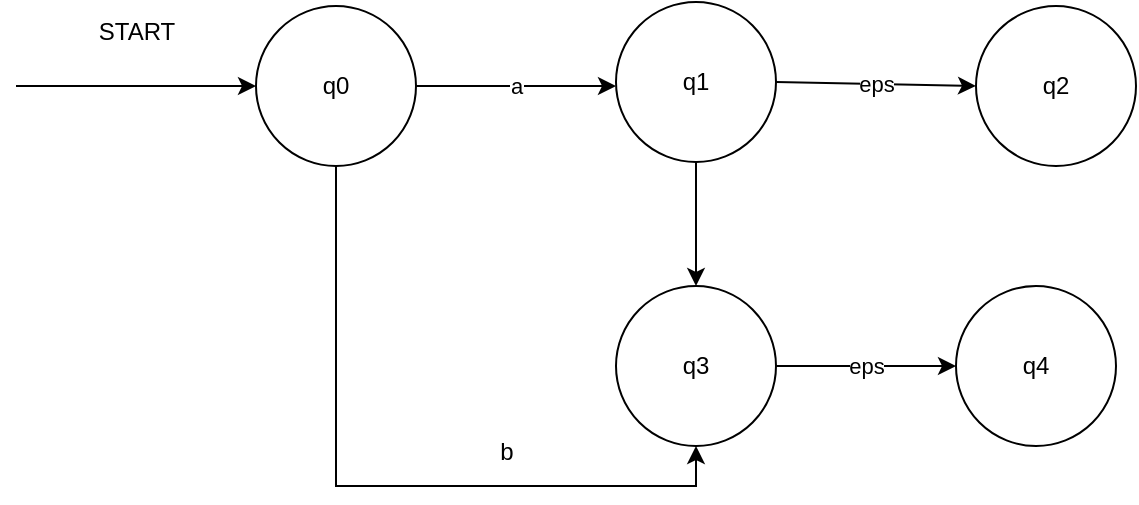 <mxfile version="26.0.16">
  <diagram name="Page-1" id="haRoowaJrmd0CztlEHsv">
    <mxGraphModel dx="1290" dy="629" grid="1" gridSize="10" guides="1" tooltips="1" connect="1" arrows="1" fold="1" page="1" pageScale="1" pageWidth="1654" pageHeight="1169" math="0" shadow="0">
      <root>
        <mxCell id="0" />
        <mxCell id="1" parent="0" />
        <mxCell id="6Z4ftTR2chvj0dj6Np2V-1" value="" style="endArrow=classic;html=1;rounded=0;" edge="1" parent="1">
          <mxGeometry width="50" height="50" relative="1" as="geometry">
            <mxPoint x="120" y="200" as="sourcePoint" />
            <mxPoint x="240" y="200" as="targetPoint" />
          </mxGeometry>
        </mxCell>
        <mxCell id="6Z4ftTR2chvj0dj6Np2V-2" value="START" style="text;html=1;align=center;verticalAlign=middle;resizable=0;points=[];autosize=1;strokeColor=none;fillColor=none;" vertex="1" parent="1">
          <mxGeometry x="150" y="158" width="60" height="30" as="geometry" />
        </mxCell>
        <mxCell id="6Z4ftTR2chvj0dj6Np2V-18" style="edgeStyle=orthogonalEdgeStyle;rounded=0;orthogonalLoop=1;jettySize=auto;html=1;exitX=0.5;exitY=1;exitDx=0;exitDy=0;entryX=0.5;entryY=1;entryDx=0;entryDy=0;" edge="1" parent="1" source="6Z4ftTR2chvj0dj6Np2V-3" target="6Z4ftTR2chvj0dj6Np2V-13">
          <mxGeometry relative="1" as="geometry" />
        </mxCell>
        <mxCell id="6Z4ftTR2chvj0dj6Np2V-3" value="q0" style="ellipse;whiteSpace=wrap;html=1;aspect=fixed;" vertex="1" parent="1">
          <mxGeometry x="240" y="160" width="80" height="80" as="geometry" />
        </mxCell>
        <mxCell id="6Z4ftTR2chvj0dj6Np2V-4" value="" style="endArrow=classic;html=1;rounded=0;exitX=1;exitY=0.5;exitDx=0;exitDy=0;" edge="1" parent="1" source="6Z4ftTR2chvj0dj6Np2V-3">
          <mxGeometry relative="1" as="geometry">
            <mxPoint x="460" y="230" as="sourcePoint" />
            <mxPoint x="420" y="200" as="targetPoint" />
          </mxGeometry>
        </mxCell>
        <mxCell id="6Z4ftTR2chvj0dj6Np2V-5" value="a" style="edgeLabel;resizable=0;html=1;;align=center;verticalAlign=middle;" connectable="0" vertex="1" parent="6Z4ftTR2chvj0dj6Np2V-4">
          <mxGeometry relative="1" as="geometry" />
        </mxCell>
        <mxCell id="6Z4ftTR2chvj0dj6Np2V-6" value="q1" style="ellipse;whiteSpace=wrap;html=1;aspect=fixed;" vertex="1" parent="1">
          <mxGeometry x="420" y="158" width="80" height="80" as="geometry" />
        </mxCell>
        <mxCell id="6Z4ftTR2chvj0dj6Np2V-7" value="" style="endArrow=classic;html=1;rounded=0;exitX=1;exitY=0.5;exitDx=0;exitDy=0;" edge="1" parent="1" source="6Z4ftTR2chvj0dj6Np2V-6">
          <mxGeometry relative="1" as="geometry">
            <mxPoint x="460" y="230" as="sourcePoint" />
            <mxPoint x="600" y="200" as="targetPoint" />
          </mxGeometry>
        </mxCell>
        <mxCell id="6Z4ftTR2chvj0dj6Np2V-8" value="eps" style="edgeLabel;resizable=0;html=1;;align=center;verticalAlign=middle;" connectable="0" vertex="1" parent="6Z4ftTR2chvj0dj6Np2V-7">
          <mxGeometry relative="1" as="geometry" />
        </mxCell>
        <mxCell id="6Z4ftTR2chvj0dj6Np2V-9" value="q2" style="ellipse;whiteSpace=wrap;html=1;aspect=fixed;" vertex="1" parent="1">
          <mxGeometry x="600" y="160" width="80" height="80" as="geometry" />
        </mxCell>
        <mxCell id="6Z4ftTR2chvj0dj6Np2V-12" value="" style="endArrow=classic;html=1;rounded=0;exitX=0.5;exitY=1;exitDx=0;exitDy=0;" edge="1" parent="1" source="6Z4ftTR2chvj0dj6Np2V-6">
          <mxGeometry width="50" height="50" relative="1" as="geometry">
            <mxPoint x="490" y="250" as="sourcePoint" />
            <mxPoint x="460" y="300" as="targetPoint" />
          </mxGeometry>
        </mxCell>
        <mxCell id="6Z4ftTR2chvj0dj6Np2V-13" value="q3" style="ellipse;whiteSpace=wrap;html=1;aspect=fixed;" vertex="1" parent="1">
          <mxGeometry x="420" y="300" width="80" height="80" as="geometry" />
        </mxCell>
        <mxCell id="6Z4ftTR2chvj0dj6Np2V-15" value="" style="endArrow=classic;html=1;rounded=0;exitX=1;exitY=0.5;exitDx=0;exitDy=0;" edge="1" parent="1" source="6Z4ftTR2chvj0dj6Np2V-13">
          <mxGeometry relative="1" as="geometry">
            <mxPoint x="460" y="230" as="sourcePoint" />
            <mxPoint x="590" y="340" as="targetPoint" />
          </mxGeometry>
        </mxCell>
        <mxCell id="6Z4ftTR2chvj0dj6Np2V-16" value="eps" style="edgeLabel;resizable=0;html=1;;align=center;verticalAlign=middle;" connectable="0" vertex="1" parent="6Z4ftTR2chvj0dj6Np2V-15">
          <mxGeometry relative="1" as="geometry" />
        </mxCell>
        <mxCell id="6Z4ftTR2chvj0dj6Np2V-17" value="q4" style="ellipse;whiteSpace=wrap;html=1;aspect=fixed;" vertex="1" parent="1">
          <mxGeometry x="590" y="300" width="80" height="80" as="geometry" />
        </mxCell>
        <mxCell id="6Z4ftTR2chvj0dj6Np2V-19" value="b" style="text;html=1;align=center;verticalAlign=middle;resizable=0;points=[];autosize=1;strokeColor=none;fillColor=none;" vertex="1" parent="1">
          <mxGeometry x="350" y="368" width="30" height="30" as="geometry" />
        </mxCell>
      </root>
    </mxGraphModel>
  </diagram>
</mxfile>

